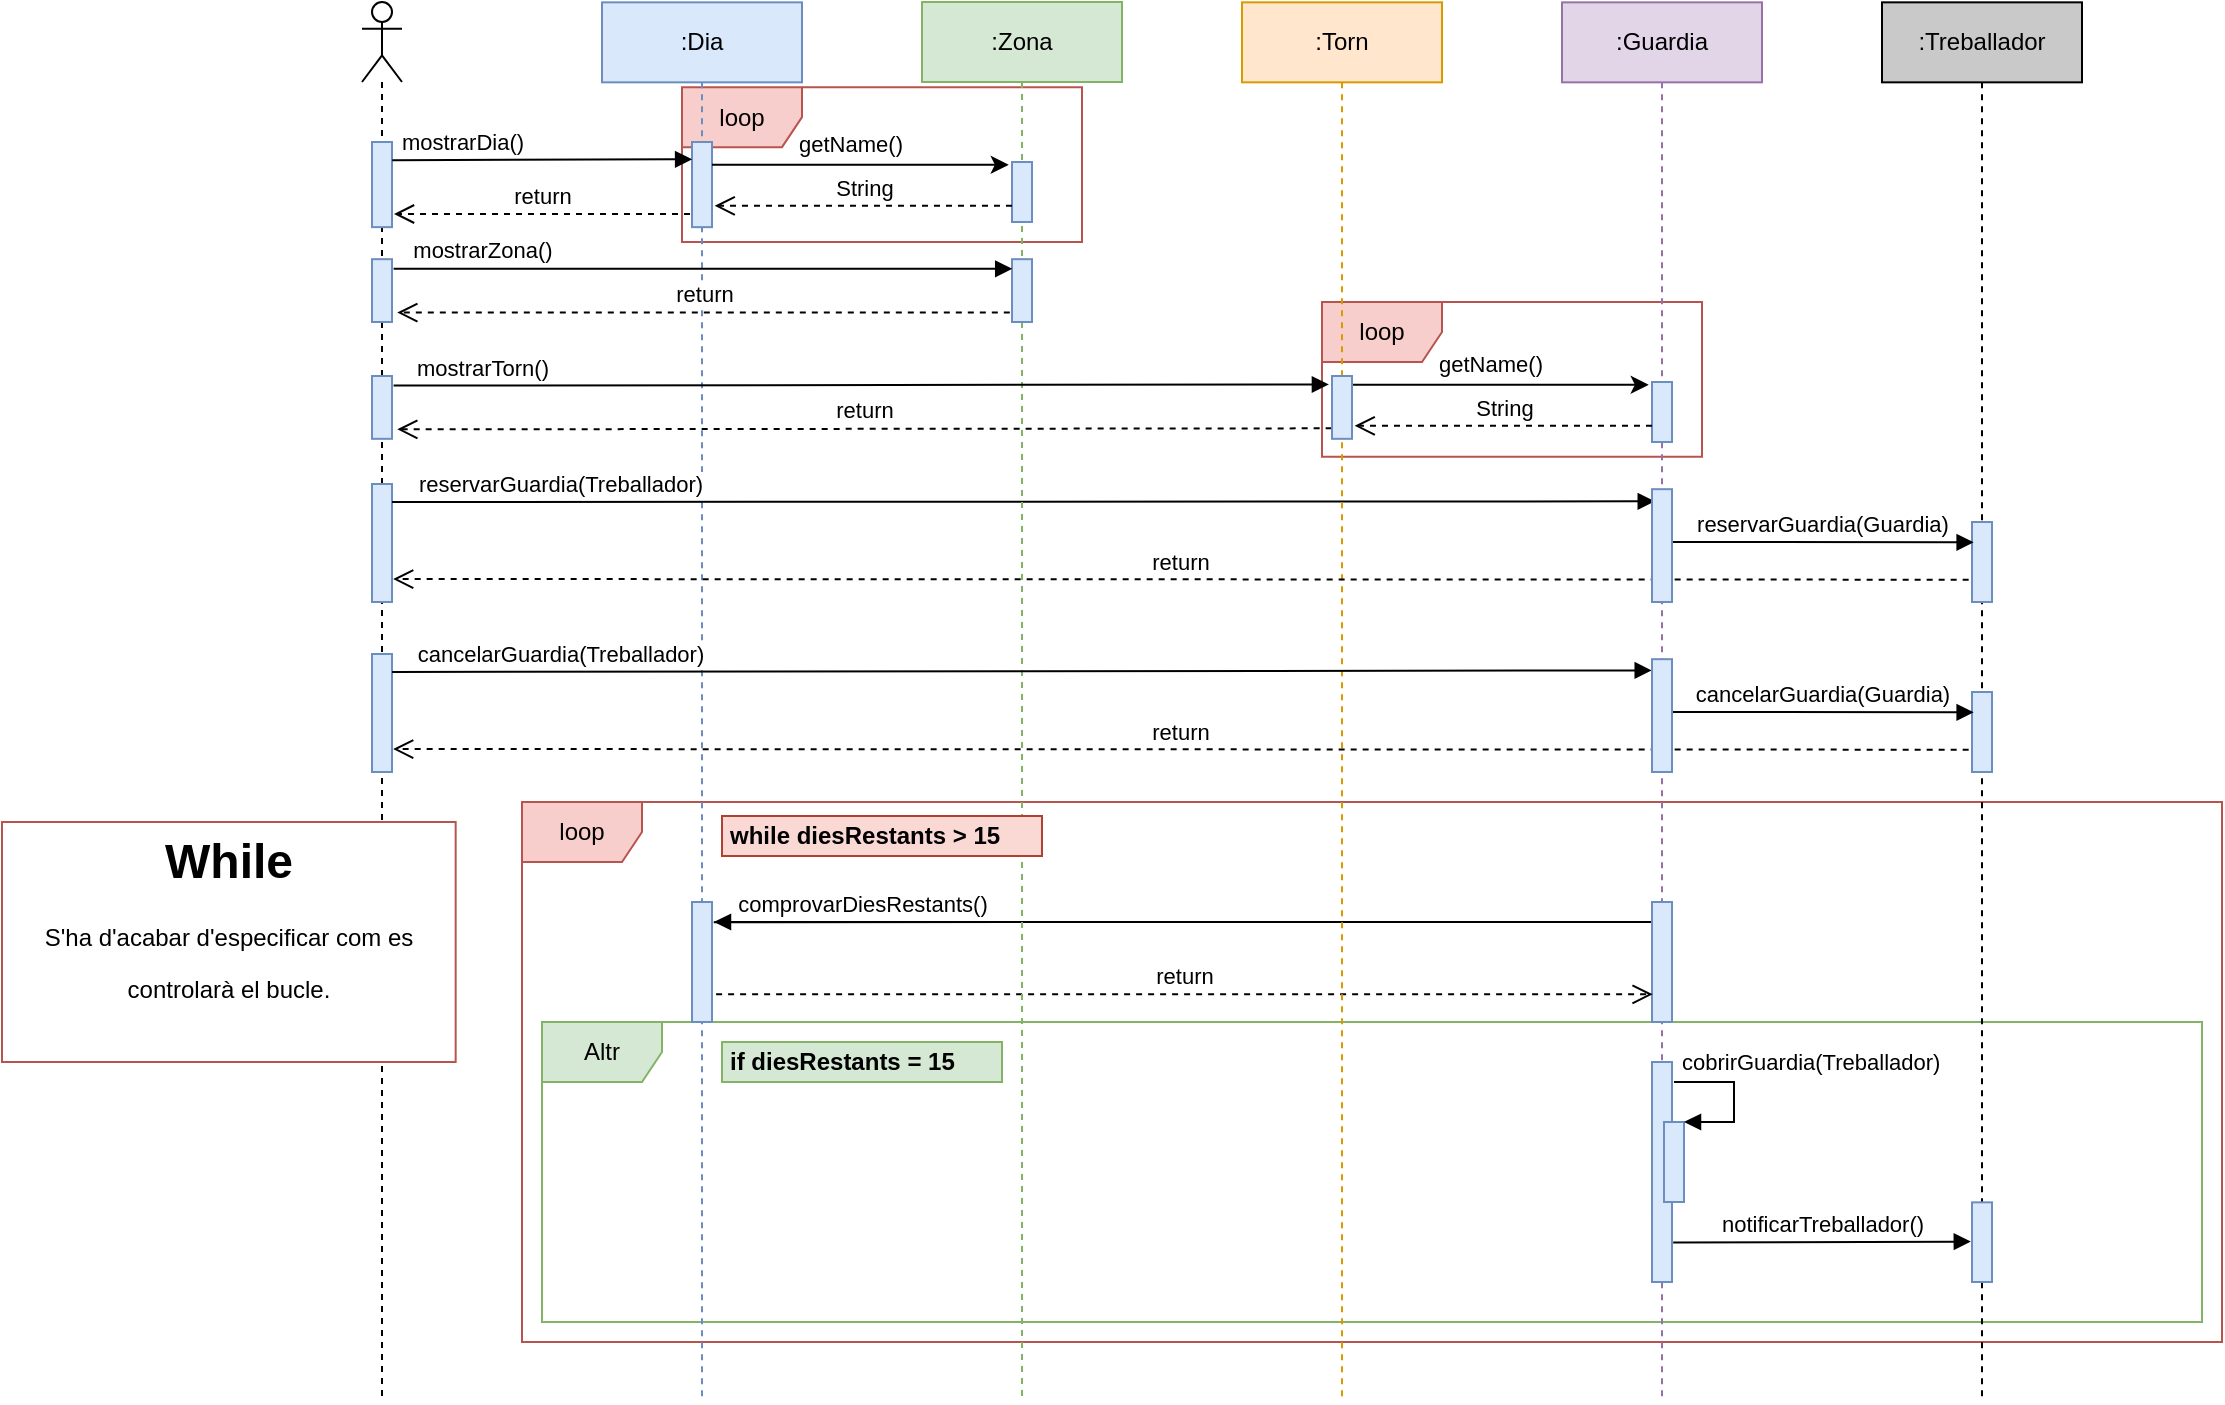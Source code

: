<mxfile version="18.1.3" type="google"><diagram name="Page-1" id="74e2e168-ea6b-b213-b513-2b3c1d86103e"><mxGraphModel grid="0" page="1" gridSize="10" guides="1" tooltips="1" connect="1" arrows="1" fold="1" pageScale="1" pageWidth="1400" pageHeight="850" background="none" math="0" shadow="0"><root><mxCell id="0"/><mxCell id="1" parent="0"/><mxCell id="zlukIcv_tMrRTrvSWQs9-5" value="loop" style="shape=umlFrame;whiteSpace=wrap;html=1;strokeColor=#b85450;swimlaneFillColor=#ffffff;spacingLeft=0;fillColor=#f8cecc;" vertex="1" parent="1"><mxGeometry x="-624" y="-618" width="190" height="77.42" as="geometry"/></mxCell><mxCell id="zlukIcv_tMrRTrvSWQs9-1" value="loop" style="shape=umlFrame;whiteSpace=wrap;html=1;strokeColor=#b85450;swimlaneFillColor=#ffffff;spacingLeft=0;fillColor=#f8cecc;" vertex="1" parent="1"><mxGeometry x="-944" y="-725.42" width="200" height="77.42" as="geometry"/></mxCell><mxCell id="JVxzphtZ2WSlvW-wdPn5-48" value="loop" style="shape=umlFrame;whiteSpace=wrap;html=1;strokeColor=#b85450;swimlaneFillColor=#ffffff;spacingLeft=0;fillColor=#f8cecc;" vertex="1" parent="1"><mxGeometry x="-1024" y="-368" width="850" height="270" as="geometry"/></mxCell><mxCell id="JVxzphtZ2WSlvW-wdPn5-49" value="Altr" style="shape=umlFrame;whiteSpace=wrap;html=1;fillColor=#d5e8d4;strokeColor=#82b366;swimlaneFillColor=none;" vertex="1" parent="1"><mxGeometry x="-1014" y="-258" width="830" height="150" as="geometry"/></mxCell><mxCell id="JVxzphtZ2WSlvW-wdPn5-3" value="" style="shape=umlLifeline;participant=umlActor;perimeter=lifelinePerimeter;whiteSpace=wrap;html=1;container=1;collapsible=0;recursiveResize=0;verticalAlign=top;spacingTop=36;outlineConnect=0;" vertex="1" parent="1"><mxGeometry x="-1104" y="-768" width="20" height="700" as="geometry"/></mxCell><mxCell id="JVxzphtZ2WSlvW-wdPn5-4" value=":Dia" style="shape=umlLifeline;perimeter=lifelinePerimeter;whiteSpace=wrap;html=1;container=1;collapsible=0;recursiveResize=0;outlineConnect=0;fillColor=#dae8fc;strokeColor=#6c8ebf;" vertex="1" parent="1"><mxGeometry x="-984" y="-767.83" width="100" height="699.83" as="geometry"/></mxCell><mxCell id="JVxzphtZ2WSlvW-wdPn5-5" value="" style="html=1;points=[];perimeter=orthogonalPerimeter;fillColor=#dae8fc;strokeColor=#6c8ebf;" vertex="1" parent="1"><mxGeometry x="-1099" y="-698" width="10" height="42.58" as="geometry"/></mxCell><mxCell id="JVxzphtZ2WSlvW-wdPn5-7" value="" style="html=1;points=[];perimeter=orthogonalPerimeter;fillColor=#dae8fc;strokeColor=#6c8ebf;" vertex="1" parent="1"><mxGeometry x="-939" y="-698" width="10" height="42.58" as="geometry"/></mxCell><mxCell id="JVxzphtZ2WSlvW-wdPn5-8" value="mostrarDia()" style="html=1;verticalAlign=bottom;endArrow=block;exitX=1.011;exitY=0.213;exitDx=0;exitDy=0;exitPerimeter=0;entryX=0.006;entryY=0.203;entryDx=0;entryDy=0;entryPerimeter=0;" edge="1" parent="1" source="JVxzphtZ2WSlvW-wdPn5-5" target="JVxzphtZ2WSlvW-wdPn5-7"><mxGeometry x="-0.535" width="80" relative="1" as="geometry"><mxPoint x="-954" y="-618" as="sourcePoint"/><mxPoint x="-874" y="-618" as="targetPoint"/><mxPoint as="offset"/></mxGeometry></mxCell><mxCell id="JVxzphtZ2WSlvW-wdPn5-9" value="return" style="html=1;verticalAlign=bottom;endArrow=open;dashed=1;endSize=8;" edge="1" parent="1"><mxGeometry relative="1" as="geometry"><mxPoint x="-940" y="-662" as="sourcePoint"/><mxPoint x="-1088" y="-662" as="targetPoint"/></mxGeometry></mxCell><mxCell id="JVxzphtZ2WSlvW-wdPn5-10" value=":Guardia" style="shape=umlLifeline;perimeter=lifelinePerimeter;whiteSpace=wrap;html=1;container=1;collapsible=0;recursiveResize=0;outlineConnect=0;fillColor=#e1d5e7;strokeColor=#9673a6;" vertex="1" parent="1"><mxGeometry x="-504" y="-767.83" width="100" height="699.83" as="geometry"/></mxCell><mxCell id="JVxzphtZ2WSlvW-wdPn5-45" value="comprovarDiesRestants()" style="html=1;verticalAlign=bottom;endArrow=block;exitX=1.087;exitY=0.168;exitDx=0;exitDy=0;exitPerimeter=0;" edge="1" parent="JVxzphtZ2WSlvW-wdPn5-10" source="JVxzphtZ2WSlvW-wdPn5-46"><mxGeometry x="0.844" width="80" relative="1" as="geometry"><mxPoint x="-370" y="469.83" as="sourcePoint"/><mxPoint x="-424" y="459.83" as="targetPoint"/><Array as="points"><mxPoint x="50" y="459.83"/></Array><mxPoint as="offset"/></mxGeometry></mxCell><mxCell id="JVxzphtZ2WSlvW-wdPn5-46" value="" style="html=1;points=[];perimeter=orthogonalPerimeter;fillColor=#dae8fc;strokeColor=#6c8ebf;" vertex="1" parent="JVxzphtZ2WSlvW-wdPn5-10"><mxGeometry x="-435" y="449.83" width="10" height="60" as="geometry"/></mxCell><mxCell id="JVxzphtZ2WSlvW-wdPn5-47" value="" style="html=1;points=[];perimeter=orthogonalPerimeter;fillColor=#dae8fc;strokeColor=#6c8ebf;" vertex="1" parent="JVxzphtZ2WSlvW-wdPn5-10"><mxGeometry x="45" y="449.83" width="10" height="60" as="geometry"/></mxCell><mxCell id="JVxzphtZ2WSlvW-wdPn5-50" value="return" style="html=1;verticalAlign=bottom;endArrow=open;dashed=1;endSize=8;exitX=1.205;exitY=0.769;exitDx=0;exitDy=0;exitPerimeter=0;entryX=0.033;entryY=0.769;entryDx=0;entryDy=0;entryPerimeter=0;" edge="1" parent="JVxzphtZ2WSlvW-wdPn5-10" source="JVxzphtZ2WSlvW-wdPn5-46" target="JVxzphtZ2WSlvW-wdPn5-47"><mxGeometry relative="1" as="geometry"><mxPoint x="-180" y="429.83" as="sourcePoint"/><mxPoint x="43" y="497.83" as="targetPoint"/></mxGeometry></mxCell><mxCell id="NM30klGmJf_nPOx1fO51-10" value="" style="html=1;points=[];perimeter=orthogonalPerimeter;fillColor=#dae8fc;strokeColor=#6c8ebf;" vertex="1" parent="JVxzphtZ2WSlvW-wdPn5-10"><mxGeometry x="45" y="189.83" width="10" height="30" as="geometry"/></mxCell><mxCell id="NM30klGmJf_nPOx1fO51-11" value="" style="endArrow=classic;html=1;rounded=0;entryX=-0.162;entryY=0.046;entryDx=0;entryDy=0;entryPerimeter=0;" edge="1" parent="JVxzphtZ2WSlvW-wdPn5-10" target="NM30klGmJf_nPOx1fO51-10"><mxGeometry width="50" height="50" relative="1" as="geometry"><mxPoint x="-105" y="191.21" as="sourcePoint"/><mxPoint x="120" y="239.83" as="targetPoint"/></mxGeometry></mxCell><mxCell id="NM30klGmJf_nPOx1fO51-12" value="getName()" style="edgeLabel;html=1;align=center;verticalAlign=middle;resizable=0;points=[];" connectable="0" vertex="1" parent="NM30klGmJf_nPOx1fO51-11"><mxGeometry x="-0.073" relative="1" as="geometry"><mxPoint y="-11" as="offset"/></mxGeometry></mxCell><mxCell id="NM30klGmJf_nPOx1fO51-13" value="String" style="html=1;verticalAlign=bottom;endArrow=open;dashed=1;endSize=8;entryX=1.133;entryY=0.75;entryDx=0;entryDy=0;entryPerimeter=0;" edge="1" parent="JVxzphtZ2WSlvW-wdPn5-10" source="NM30klGmJf_nPOx1fO51-10"><mxGeometry relative="1" as="geometry"><mxPoint x="-106" y="225.83" as="sourcePoint"/><mxPoint x="-103.67" y="211.765" as="targetPoint"/></mxGeometry></mxCell><mxCell id="JVxzphtZ2WSlvW-wdPn5-12" value="" style="html=1;points=[];perimeter=orthogonalPerimeter;fillColor=#dae8fc;strokeColor=#6c8ebf;" vertex="1" parent="1"><mxGeometry x="-1099" y="-527" width="10" height="59" as="geometry"/></mxCell><mxCell id="JVxzphtZ2WSlvW-wdPn5-13" value=":Treballador" style="shape=umlLifeline;perimeter=lifelinePerimeter;whiteSpace=wrap;html=1;container=1;collapsible=0;recursiveResize=0;outlineConnect=0;fillColor=#C9C9C9;" vertex="1" parent="1"><mxGeometry x="-344" y="-767.83" width="100" height="699.83" as="geometry"/></mxCell><mxCell id="JVxzphtZ2WSlvW-wdPn5-59" value="" style="html=1;points=[];perimeter=orthogonalPerimeter;align=left;fillColor=#dae8fc;strokeColor=#6c8ebf;" vertex="1" parent="JVxzphtZ2WSlvW-wdPn5-13"><mxGeometry x="45" y="600" width="10" height="39.83" as="geometry"/></mxCell><mxCell id="JVxzphtZ2WSlvW-wdPn5-16" value="reservarGuardia(Treballador)" style="html=1;verticalAlign=bottom;endArrow=block;entryX=0.138;entryY=0.108;entryDx=0;entryDy=0;entryPerimeter=0;" edge="1" parent="1"><mxGeometry x="-0.733" width="80" relative="1" as="geometry"><mxPoint x="-1089" y="-518" as="sourcePoint"/><mxPoint x="-457.62" y="-518.318" as="targetPoint"/><mxPoint as="offset"/></mxGeometry></mxCell><mxCell id="JVxzphtZ2WSlvW-wdPn5-20" value=":Zona" style="shape=umlLifeline;perimeter=lifelinePerimeter;whiteSpace=wrap;html=1;container=1;collapsible=0;recursiveResize=0;outlineConnect=0;fillColor=#d5e8d4;strokeColor=#82b366;" vertex="1" parent="1"><mxGeometry x="-824" y="-768" width="100" height="700" as="geometry"/></mxCell><mxCell id="JVxzphtZ2WSlvW-wdPn5-26" value="" style="html=1;points=[];perimeter=orthogonalPerimeter;fillColor=#dae8fc;strokeColor=#6c8ebf;" vertex="1" parent="JVxzphtZ2WSlvW-wdPn5-20"><mxGeometry x="-275" y="187" width="10" height="31.41" as="geometry"/></mxCell><mxCell id="JVxzphtZ2WSlvW-wdPn5-28" value="mostrarTorn()" style="html=1;verticalAlign=bottom;endArrow=block;exitX=1.08;exitY=0.248;exitDx=0;exitDy=0;exitPerimeter=0;entryX=-0.154;entryY=0.135;entryDx=0;entryDy=0;entryPerimeter=0;" edge="1" parent="JVxzphtZ2WSlvW-wdPn5-20" target="JVxzphtZ2WSlvW-wdPn5-27"><mxGeometry x="-0.811" width="80" relative="1" as="geometry"><mxPoint x="-264.2" y="191.79" as="sourcePoint"/><mxPoint x="45.11" y="191.79" as="targetPoint"/><mxPoint as="offset"/></mxGeometry></mxCell><mxCell id="JVxzphtZ2WSlvW-wdPn5-29" value="return" style="html=1;verticalAlign=bottom;endArrow=open;dashed=1;endSize=8;exitX=-0.017;exitY=0.833;exitDx=0;exitDy=0;exitPerimeter=0;entryX=1.263;entryY=0.786;entryDx=0;entryDy=0;entryPerimeter=0;" edge="1" parent="JVxzphtZ2WSlvW-wdPn5-20" source="JVxzphtZ2WSlvW-wdPn5-27"><mxGeometry relative="1" as="geometry"><mxPoint x="43.91" y="213.688" as="sourcePoint"/><mxPoint x="-262.37" y="213.688" as="targetPoint"/></mxGeometry></mxCell><mxCell id="NM30klGmJf_nPOx1fO51-1" value="" style="html=1;points=[];perimeter=orthogonalPerimeter;fillColor=#dae8fc;strokeColor=#6c8ebf;" vertex="1" parent="JVxzphtZ2WSlvW-wdPn5-20"><mxGeometry x="45" y="80" width="10" height="30" as="geometry"/></mxCell><mxCell id="JVxzphtZ2WSlvW-wdPn5-21" value=":Torn" style="shape=umlLifeline;perimeter=lifelinePerimeter;whiteSpace=wrap;html=1;container=1;collapsible=0;recursiveResize=0;outlineConnect=0;fillColor=#ffe6cc;strokeColor=#d79b00;" vertex="1" parent="1"><mxGeometry x="-664" y="-767.83" width="100" height="699.83" as="geometry"/></mxCell><mxCell id="JVxzphtZ2WSlvW-wdPn5-22" value="" style="html=1;points=[];perimeter=orthogonalPerimeter;fillColor=#dae8fc;strokeColor=#6c8ebf;" vertex="1" parent="1"><mxGeometry x="-1099" y="-639.41" width="10" height="31.41" as="geometry"/></mxCell><mxCell id="JVxzphtZ2WSlvW-wdPn5-23" value="" style="html=1;points=[];perimeter=orthogonalPerimeter;fillColor=#dae8fc;strokeColor=#6c8ebf;" vertex="1" parent="1"><mxGeometry x="-779" y="-639.41" width="10" height="31.41" as="geometry"/></mxCell><mxCell id="JVxzphtZ2WSlvW-wdPn5-24" value="mostrarZona()" style="html=1;verticalAlign=bottom;endArrow=block;exitX=1.08;exitY=0.248;exitDx=0;exitDy=0;exitPerimeter=0;entryX=0.011;entryY=0.248;entryDx=0;entryDy=0;entryPerimeter=0;" edge="1" parent="1"><mxGeometry x="-0.714" width="80" relative="1" as="geometry"><mxPoint x="-1088.2" y="-634.62" as="sourcePoint"/><mxPoint x="-778.89" y="-634.62" as="targetPoint"/><mxPoint as="offset"/></mxGeometry></mxCell><mxCell id="JVxzphtZ2WSlvW-wdPn5-25" value="return" style="html=1;verticalAlign=bottom;endArrow=open;dashed=1;endSize=8;exitX=-0.109;exitY=0.786;exitDx=0;exitDy=0;exitPerimeter=0;entryX=1.263;entryY=0.786;entryDx=0;entryDy=0;entryPerimeter=0;" edge="1" parent="1"><mxGeometry relative="1" as="geometry"><mxPoint x="-780.09" y="-612.722" as="sourcePoint"/><mxPoint x="-1086.37" y="-612.722" as="targetPoint"/></mxGeometry></mxCell><mxCell id="JVxzphtZ2WSlvW-wdPn5-27" value="" style="html=1;points=[];perimeter=orthogonalPerimeter;fillColor=#dae8fc;strokeColor=#6c8ebf;" vertex="1" parent="1"><mxGeometry x="-619" y="-581" width="10" height="31.41" as="geometry"/></mxCell><mxCell id="JVxzphtZ2WSlvW-wdPn5-32" value="" style="html=1;points=[];perimeter=orthogonalPerimeter;fillColor=#dae8fc;strokeColor=#6c8ebf;" vertex="1" parent="1"><mxGeometry x="-299" y="-508" width="10" height="40" as="geometry"/></mxCell><mxCell id="JVxzphtZ2WSlvW-wdPn5-33" value="reservarGuardia(Guardia)" style="html=1;verticalAlign=bottom;endArrow=block;entryX=0.081;entryY=0.254;entryDx=0;entryDy=0;entryPerimeter=0;" edge="1" parent="1" target="JVxzphtZ2WSlvW-wdPn5-32"><mxGeometry width="80" relative="1" as="geometry"><mxPoint x="-449" y="-498" as="sourcePoint"/><mxPoint x="-304" y="-503" as="targetPoint"/></mxGeometry></mxCell><mxCell id="JVxzphtZ2WSlvW-wdPn5-36" value="return" style="html=1;verticalAlign=bottom;endArrow=open;dashed=1;endSize=8;exitX=-0.167;exitY=0.846;exitDx=0;exitDy=0;exitPerimeter=0;entryX=1.056;entryY=0.89;entryDx=0;entryDy=0;entryPerimeter=0;" edge="1" parent="1"><mxGeometry relative="1" as="geometry"><mxPoint x="-300.67" y="-479.16" as="sourcePoint"/><mxPoint x="-1088.44" y="-479.49" as="targetPoint"/></mxGeometry></mxCell><mxCell id="JVxzphtZ2WSlvW-wdPn5-37" value="" style="html=1;points=[];perimeter=orthogonalPerimeter;fillColor=#dae8fc;strokeColor=#6c8ebf;" vertex="1" parent="1"><mxGeometry x="-1099" y="-442" width="10" height="59" as="geometry"/></mxCell><mxCell id="JVxzphtZ2WSlvW-wdPn5-39" value="cancelarGuardia(Treballador)" style="html=1;verticalAlign=bottom;endArrow=block;entryX=-0.014;entryY=0.1;entryDx=0;entryDy=0;entryPerimeter=0;" edge="1" parent="1" target="JVxzphtZ2WSlvW-wdPn5-44"><mxGeometry x="-0.733" width="80" relative="1" as="geometry"><mxPoint x="-1089" y="-433" as="sourcePoint"/><mxPoint x="-457.62" y="-433.318" as="targetPoint"/><mxPoint as="offset"/></mxGeometry></mxCell><mxCell id="JVxzphtZ2WSlvW-wdPn5-40" value="" style="html=1;points=[];perimeter=orthogonalPerimeter;fillColor=#dae8fc;strokeColor=#6c8ebf;" vertex="1" parent="1"><mxGeometry x="-299" y="-423" width="10" height="40" as="geometry"/></mxCell><mxCell id="JVxzphtZ2WSlvW-wdPn5-41" value="cancelarGuardia(Guardia)" style="html=1;verticalAlign=bottom;endArrow=block;entryX=0.081;entryY=0.254;entryDx=0;entryDy=0;entryPerimeter=0;" edge="1" parent="1" target="JVxzphtZ2WSlvW-wdPn5-40"><mxGeometry width="80" relative="1" as="geometry"><mxPoint x="-449" y="-413" as="sourcePoint"/><mxPoint x="-304" y="-418" as="targetPoint"/></mxGeometry></mxCell><mxCell id="JVxzphtZ2WSlvW-wdPn5-42" value="return" style="html=1;verticalAlign=bottom;endArrow=open;dashed=1;endSize=8;exitX=-0.167;exitY=0.846;exitDx=0;exitDy=0;exitPerimeter=0;entryX=1.056;entryY=0.89;entryDx=0;entryDy=0;entryPerimeter=0;" edge="1" parent="1"><mxGeometry relative="1" as="geometry"><mxPoint x="-300.67" y="-394.16" as="sourcePoint"/><mxPoint x="-1088.44" y="-394.49" as="targetPoint"/></mxGeometry></mxCell><mxCell id="JVxzphtZ2WSlvW-wdPn5-43" value="" style="html=1;points=[];perimeter=orthogonalPerimeter;fillColor=#dae8fc;strokeColor=#6c8ebf;" vertex="1" parent="1"><mxGeometry x="-459" y="-524.41" width="10" height="56.41" as="geometry"/></mxCell><mxCell id="JVxzphtZ2WSlvW-wdPn5-44" value="" style="html=1;points=[];perimeter=orthogonalPerimeter;fillColor=#dae8fc;strokeColor=#6c8ebf;" vertex="1" parent="1"><mxGeometry x="-459" y="-439.41" width="10" height="56.41" as="geometry"/></mxCell><mxCell id="JVxzphtZ2WSlvW-wdPn5-51" value="" style="html=1;points=[];perimeter=orthogonalPerimeter;fillColor=#dae8fc;strokeColor=#6c8ebf;" vertex="1" parent="1"><mxGeometry x="-459" y="-238" width="10" height="110" as="geometry"/></mxCell><mxCell id="JVxzphtZ2WSlvW-wdPn5-53" value="" style="html=1;points=[];perimeter=orthogonalPerimeter;fillColor=#dae8fc;strokeColor=#6c8ebf;" vertex="1" parent="1"><mxGeometry x="-453" y="-208" width="10" height="40" as="geometry"/></mxCell><mxCell id="JVxzphtZ2WSlvW-wdPn5-54" value="cobrirGuardia(Treballador)" style="edgeStyle=orthogonalEdgeStyle;html=1;align=left;spacingLeft=2;endArrow=block;rounded=0;entryX=1;entryY=0;" edge="1" parent="1" target="JVxzphtZ2WSlvW-wdPn5-53"><mxGeometry x="-1" y="10" relative="1" as="geometry"><mxPoint x="-448" y="-228" as="sourcePoint"/><Array as="points"><mxPoint x="-418" y="-228"/></Array><mxPoint as="offset"/></mxGeometry></mxCell><mxCell id="JVxzphtZ2WSlvW-wdPn5-56" value="while diesRestants &amp;gt; 15" style="text;html=1;align=left;verticalAlign=middle;whiteSpace=wrap;rounded=0;fontStyle=1;strokeColor=#ae4132;spacingLeft=2;fillColor=#fad9d5;" vertex="1" parent="1"><mxGeometry x="-924" y="-361" width="160" height="20" as="geometry"/></mxCell><mxCell id="JVxzphtZ2WSlvW-wdPn5-57" value="if diesRestants = 15" style="text;html=1;align=left;verticalAlign=middle;whiteSpace=wrap;rounded=0;fontStyle=1;strokeColor=#82b366;spacingLeft=2;fillColor=#d5e8d4;" vertex="1" parent="1"><mxGeometry x="-924" y="-248" width="140" height="20" as="geometry"/></mxCell><mxCell id="JVxzphtZ2WSlvW-wdPn5-60" value="&lt;font color=&quot;#000000&quot;&gt;notificarTreballador()&lt;/font&gt;" style="html=1;verticalAlign=bottom;endArrow=block;fontColor=#FAFAFA;exitX=1.06;exitY=0.821;exitDx=0;exitDy=0;exitPerimeter=0;entryX=-0.06;entryY=0.493;entryDx=0;entryDy=0;entryPerimeter=0;" edge="1" parent="1" source="JVxzphtZ2WSlvW-wdPn5-51" target="JVxzphtZ2WSlvW-wdPn5-59"><mxGeometry width="80" relative="1" as="geometry"><mxPoint x="-424" y="-138" as="sourcePoint"/><mxPoint x="-344" y="-138" as="targetPoint"/></mxGeometry></mxCell><mxCell id="JVxzphtZ2WSlvW-wdPn5-62" value="&lt;h1&gt;While&lt;/h1&gt;&lt;p&gt;S'ha d'acabar d'especificar com es&lt;/p&gt;&lt;p&gt;controlarà el bucle.&lt;/p&gt;" style="text;html=1;spacing=5;spacingTop=-20;whiteSpace=wrap;overflow=hidden;rounded=0;align=center;strokeColor=#b85450;fillColor=#FFF;" vertex="1" parent="1"><mxGeometry x="-1284" y="-358" width="226.83" height="120" as="geometry"/></mxCell><mxCell id="NM30klGmJf_nPOx1fO51-2" value="" style="endArrow=classic;html=1;rounded=0;entryX=-0.162;entryY=0.046;entryDx=0;entryDy=0;entryPerimeter=0;" edge="1" parent="1" source="JVxzphtZ2WSlvW-wdPn5-7" target="NM30klGmJf_nPOx1fO51-1"><mxGeometry width="50" height="50" relative="1" as="geometry"><mxPoint x="-884" y="-678" as="sourcePoint"/><mxPoint x="-704" y="-638" as="targetPoint"/></mxGeometry></mxCell><mxCell id="NM30klGmJf_nPOx1fO51-5" value="getName()" style="edgeLabel;html=1;align=center;verticalAlign=middle;resizable=0;points=[];" connectable="0" vertex="1" parent="NM30klGmJf_nPOx1fO51-2"><mxGeometry x="-0.073" relative="1" as="geometry"><mxPoint y="-11" as="offset"/></mxGeometry></mxCell><mxCell id="NM30klGmJf_nPOx1fO51-3" value="String" style="html=1;verticalAlign=bottom;endArrow=open;dashed=1;endSize=8;entryX=1.133;entryY=0.75;entryDx=0;entryDy=0;entryPerimeter=0;" edge="1" parent="1" source="NM30klGmJf_nPOx1fO51-1" target="JVxzphtZ2WSlvW-wdPn5-7"><mxGeometry relative="1" as="geometry"><mxPoint x="-930" y="-652" as="sourcePoint"/><mxPoint x="-874" y="-668" as="targetPoint"/></mxGeometry></mxCell></root></mxGraphModel></diagram></mxfile>